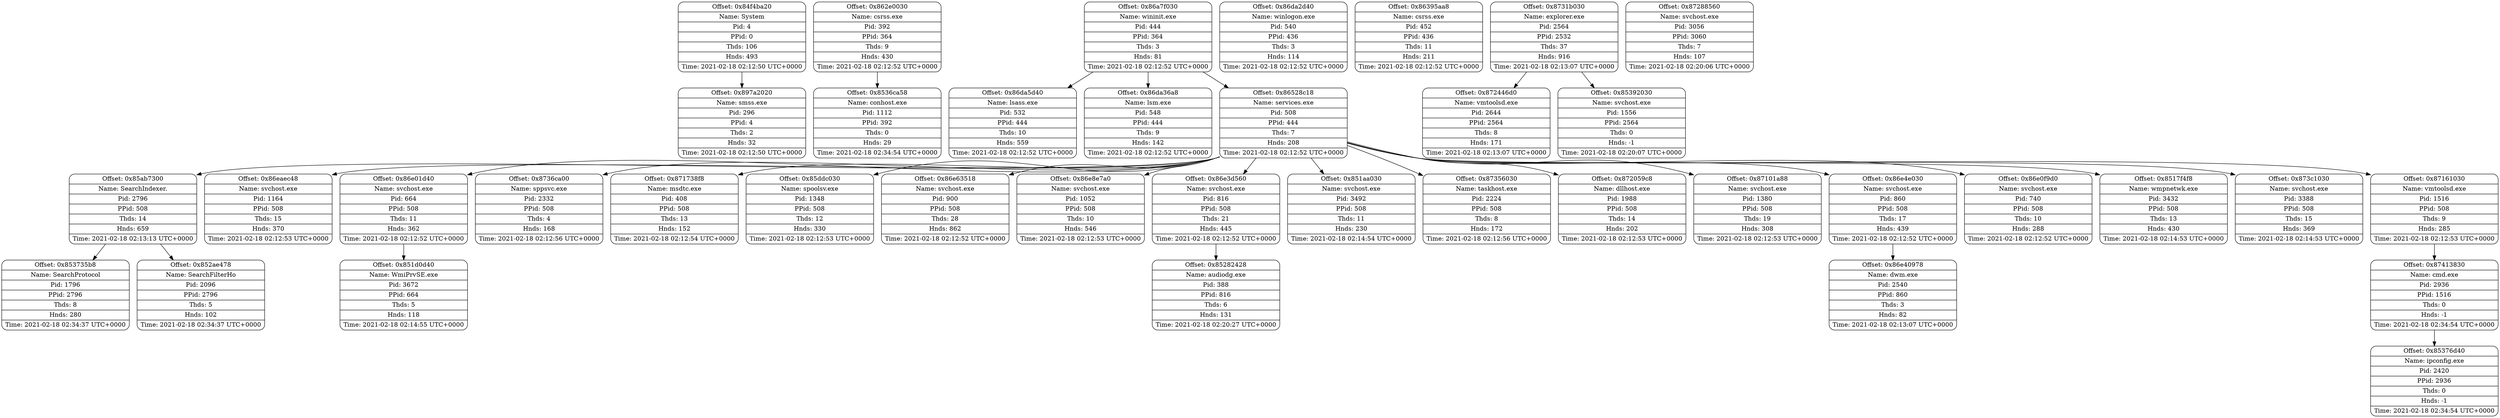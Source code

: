 digraph output {
  node[shape = Mrecord];
  # rankdir=LR;
  Node1 [label="{Offset: 0x84f4ba20|Name: System|Pid: 4|PPid: 0|Thds: 106|Hnds: 493|Time: 2021-02-18 02:12:50 UTC+0000}"];
  Node2 [label="{Offset: 0x897a2020|Name: smss.exe|Pid: 296|PPid: 4|Thds: 2|Hnds: 32|Time: 2021-02-18 02:12:50 UTC+0000}"];
  Node1 -> Node2;
  Node3 [label="{Offset: 0x862e0030|Name: csrss.exe|Pid: 392|PPid: 364|Thds: 9|Hnds: 430|Time: 2021-02-18 02:12:52 UTC+0000}"];
  Node4 [label="{Offset: 0x8536ca58|Name: conhost.exe|Pid: 1112|PPid: 392|Thds: 0|Hnds: 29|Time: 2021-02-18 02:34:54 UTC+0000}"];
  Node3 -> Node4;
  Node5 [label="{Offset: 0x86a7f030|Name: wininit.exe|Pid: 444|PPid: 364|Thds: 3|Hnds: 81|Time: 2021-02-18 02:12:52 UTC+0000}"];
  Node6 [label="{Offset: 0x86da5d40|Name: lsass.exe|Pid: 532|PPid: 444|Thds: 10|Hnds: 559|Time: 2021-02-18 02:12:52 UTC+0000}"];
  Node5 -> Node6;
  Node7 [label="{Offset: 0x86da36a8|Name: lsm.exe|Pid: 548|PPid: 444|Thds: 9|Hnds: 142|Time: 2021-02-18 02:12:52 UTC+0000}"];
  Node5 -> Node7;
  Node8 [label="{Offset: 0x86528c18|Name: services.exe|Pid: 508|PPid: 444|Thds: 7|Hnds: 208|Time: 2021-02-18 02:12:52 UTC+0000}"];
  Node5 -> Node8;
  Node9 [label="{Offset: 0x85ab7300|Name: SearchIndexer.|Pid: 2796|PPid: 508|Thds: 14|Hnds: 659|Time: 2021-02-18 02:13:13 UTC+0000}"];
  Node8 -> Node9;
  Node10 [label="{Offset: 0x853735b8|Name: SearchProtocol|Pid: 1796|PPid: 2796|Thds: 8|Hnds: 280|Time: 2021-02-18 02:34:37 UTC+0000}"];
  Node9 -> Node10;
  Node11 [label="{Offset: 0x852ae478|Name: SearchFilterHo|Pid: 2096|PPid: 2796|Thds: 5|Hnds: 102|Time: 2021-02-18 02:34:37 UTC+0000}"];
  Node9 -> Node11;
  Node12 [label="{Offset: 0x86eaec48|Name: svchost.exe|Pid: 1164|PPid: 508|Thds: 15|Hnds: 370|Time: 2021-02-18 02:12:53 UTC+0000}"];
  Node8 -> Node12;
  Node13 [label="{Offset: 0x86e01d40|Name: svchost.exe|Pid: 664|PPid: 508|Thds: 11|Hnds: 362|Time: 2021-02-18 02:12:52 UTC+0000}"];
  Node8 -> Node13;
  Node14 [label="{Offset: 0x851d0d40|Name: WmiPrvSE.exe|Pid: 3672|PPid: 664|Thds: 5|Hnds: 118|Time: 2021-02-18 02:14:55 UTC+0000}"];
  Node13 -> Node14;
  Node15 [label="{Offset: 0x8736ca00|Name: sppsvc.exe|Pid: 2332|PPid: 508|Thds: 4|Hnds: 168|Time: 2021-02-18 02:12:56 UTC+0000}"];
  Node8 -> Node15;
  Node16 [label="{Offset: 0x871738f8|Name: msdtc.exe|Pid: 408|PPid: 508|Thds: 13|Hnds: 152|Time: 2021-02-18 02:12:54 UTC+0000}"];
  Node8 -> Node16;
  Node17 [label="{Offset: 0x85ddc030|Name: spoolsv.exe|Pid: 1348|PPid: 508|Thds: 12|Hnds: 330|Time: 2021-02-18 02:12:53 UTC+0000}"];
  Node8 -> Node17;
  Node18 [label="{Offset: 0x86e63518|Name: svchost.exe|Pid: 900|PPid: 508|Thds: 28|Hnds: 862|Time: 2021-02-18 02:12:52 UTC+0000}"];
  Node8 -> Node18;
  Node19 [label="{Offset: 0x86e8e7a0|Name: svchost.exe|Pid: 1052|PPid: 508|Thds: 10|Hnds: 546|Time: 2021-02-18 02:12:53 UTC+0000}"];
  Node8 -> Node19;
  Node20 [label="{Offset: 0x86e3d560|Name: svchost.exe|Pid: 816|PPid: 508|Thds: 21|Hnds: 445|Time: 2021-02-18 02:12:52 UTC+0000}"];
  Node8 -> Node20;
  Node21 [label="{Offset: 0x85282428|Name: audiodg.exe|Pid: 388|PPid: 816|Thds: 6|Hnds: 131|Time: 2021-02-18 02:20:27 UTC+0000}"];
  Node20 -> Node21;
  Node22 [label="{Offset: 0x851aa030|Name: svchost.exe|Pid: 3492|PPid: 508|Thds: 11|Hnds: 230|Time: 2021-02-18 02:14:54 UTC+0000}"];
  Node8 -> Node22;
  Node23 [label="{Offset: 0x87356030|Name: taskhost.exe|Pid: 2224|PPid: 508|Thds: 8|Hnds: 172|Time: 2021-02-18 02:12:56 UTC+0000}"];
  Node8 -> Node23;
  Node24 [label="{Offset: 0x872059c8|Name: dllhost.exe|Pid: 1988|PPid: 508|Thds: 14|Hnds: 202|Time: 2021-02-18 02:12:53 UTC+0000}"];
  Node8 -> Node24;
  Node25 [label="{Offset: 0x87101a88|Name: svchost.exe|Pid: 1380|PPid: 508|Thds: 19|Hnds: 308|Time: 2021-02-18 02:12:53 UTC+0000}"];
  Node8 -> Node25;
  Node26 [label="{Offset: 0x86e4e030|Name: svchost.exe|Pid: 860|PPid: 508|Thds: 17|Hnds: 439|Time: 2021-02-18 02:12:52 UTC+0000}"];
  Node8 -> Node26;
  Node27 [label="{Offset: 0x86e40978|Name: dwm.exe|Pid: 2540|PPid: 860|Thds: 3|Hnds: 82|Time: 2021-02-18 02:13:07 UTC+0000}"];
  Node26 -> Node27;
  Node28 [label="{Offset: 0x86e0f9d0|Name: svchost.exe|Pid: 740|PPid: 508|Thds: 10|Hnds: 288|Time: 2021-02-18 02:12:52 UTC+0000}"];
  Node8 -> Node28;
  Node29 [label="{Offset: 0x8517f4f8|Name: wmpnetwk.exe|Pid: 3432|PPid: 508|Thds: 13|Hnds: 430|Time: 2021-02-18 02:14:53 UTC+0000}"];
  Node8 -> Node29;
  Node30 [label="{Offset: 0x873c1030|Name: svchost.exe|Pid: 3388|PPid: 508|Thds: 15|Hnds: 369|Time: 2021-02-18 02:14:53 UTC+0000}"];
  Node8 -> Node30;
  Node31 [label="{Offset: 0x87161030|Name: vmtoolsd.exe|Pid: 1516|PPid: 508|Thds: 9|Hnds: 285|Time: 2021-02-18 02:12:53 UTC+0000}"];
  Node8 -> Node31;
  Node32 [label="{Offset: 0x87413830|Name: cmd.exe|Pid: 2936|PPid: 1516|Thds: 0|Hnds: -1|Time: 2021-02-18 02:34:54 UTC+0000}"];
  Node31 -> Node32;
  Node33 [label="{Offset: 0x85376d40|Name: ipconfig.exe|Pid: 2420|PPid: 2936|Thds: 0|Hnds: -1|Time: 2021-02-18 02:34:54 UTC+0000}"];
  Node32 -> Node33;
  Node34 [label="{Offset: 0x86da2d40|Name: winlogon.exe|Pid: 540|PPid: 436|Thds: 3|Hnds: 114|Time: 2021-02-18 02:12:52 UTC+0000}"];
  Node35 [label="{Offset: 0x86395aa8|Name: csrss.exe|Pid: 452|PPid: 436|Thds: 11|Hnds: 211|Time: 2021-02-18 02:12:52 UTC+0000}"];
  Node36 [label="{Offset: 0x8731b030|Name: explorer.exe|Pid: 2564|PPid: 2532|Thds: 37|Hnds: 916|Time: 2021-02-18 02:13:07 UTC+0000}"];
  Node37 [label="{Offset: 0x872446d0|Name: vmtoolsd.exe|Pid: 2644|PPid: 2564|Thds: 8|Hnds: 171|Time: 2021-02-18 02:13:07 UTC+0000}"];
  Node36 -> Node37;
  Node38 [label="{Offset: 0x85392030|Name: svchost.exe|Pid: 1556|PPid: 2564|Thds: 0|Hnds: -1|Time: 2021-02-18 02:20:07 UTC+0000}"];
  Node36 -> Node38;
  Node39 [label="{Offset: 0x87288560|Name: svchost.exe|Pid: 3056|PPid: 3060|Thds: 7|Hnds: 107|Time: 2021-02-18 02:20:06 UTC+0000}"];
}
